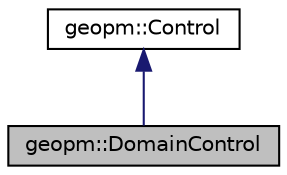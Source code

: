 digraph "geopm::DomainControl"
{
  edge [fontname="Helvetica",fontsize="10",labelfontname="Helvetica",labelfontsize="10"];
  node [fontname="Helvetica",fontsize="10",shape=record];
  Node2 [label="geopm::DomainControl",height=0.2,width=0.4,color="black", fillcolor="grey75", style="filled", fontcolor="black"];
  Node3 -> Node2 [dir="back",color="midnightblue",fontsize="10",style="solid",fontname="Helvetica"];
  Node3 [label="geopm::Control",height=0.2,width=0.4,color="black", fillcolor="white", style="filled",URL="$classgeopm_1_1_control.html"];
}
